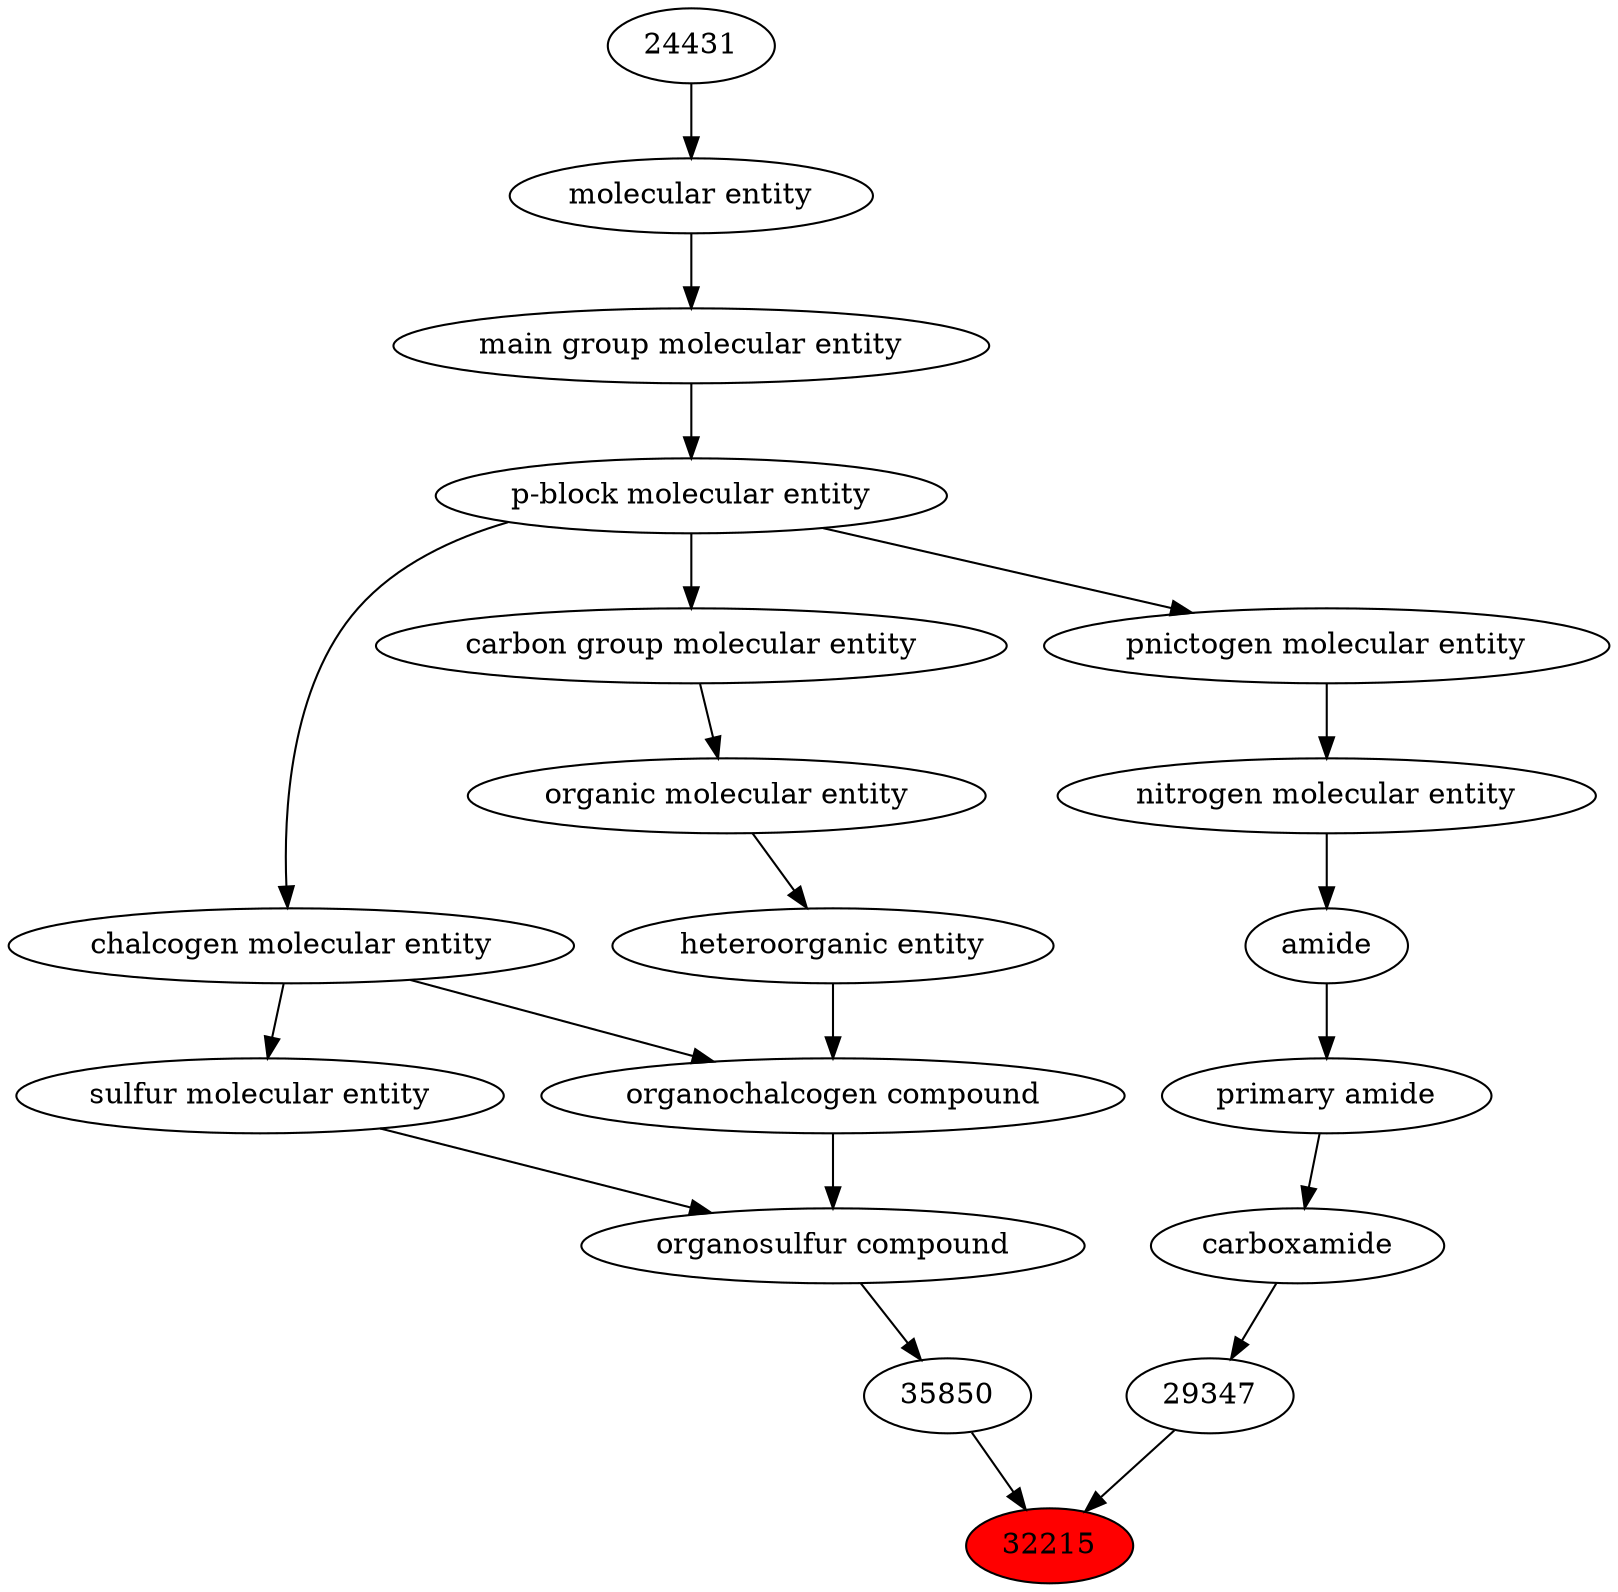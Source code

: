 digraph tree{ 
32215 [label="32215" fillcolor=red style=filled]
35850 -> 32215
29347 -> 32215
35850 [label="35850"]
33261 -> 35850
29347 [label="29347"]
37622 -> 29347
33261 [label="organosulfur compound"]
36962 -> 33261
26835 -> 33261
37622 [label="carboxamide"]
33256 -> 37622
36962 [label="organochalcogen compound"]
33285 -> 36962
33304 -> 36962
26835 [label="sulfur molecular entity"]
33304 -> 26835
33256 [label="primary amide"]
32988 -> 33256
33285 [label="heteroorganic entity"]
50860 -> 33285
33304 [label="chalcogen molecular entity"]
33675 -> 33304
32988 [label="amide"]
51143 -> 32988
50860 [label="organic molecular entity"]
33582 -> 50860
33675 [label="p-block molecular entity"]
33579 -> 33675
51143 [label="nitrogen molecular entity"]
33302 -> 51143
33582 [label="carbon group molecular entity"]
33675 -> 33582
33579 [label="main group molecular entity"]
23367 -> 33579
33302 [label="pnictogen molecular entity"]
33675 -> 33302
23367 [label="molecular entity"]
24431 -> 23367
24431 [label="24431"]
}